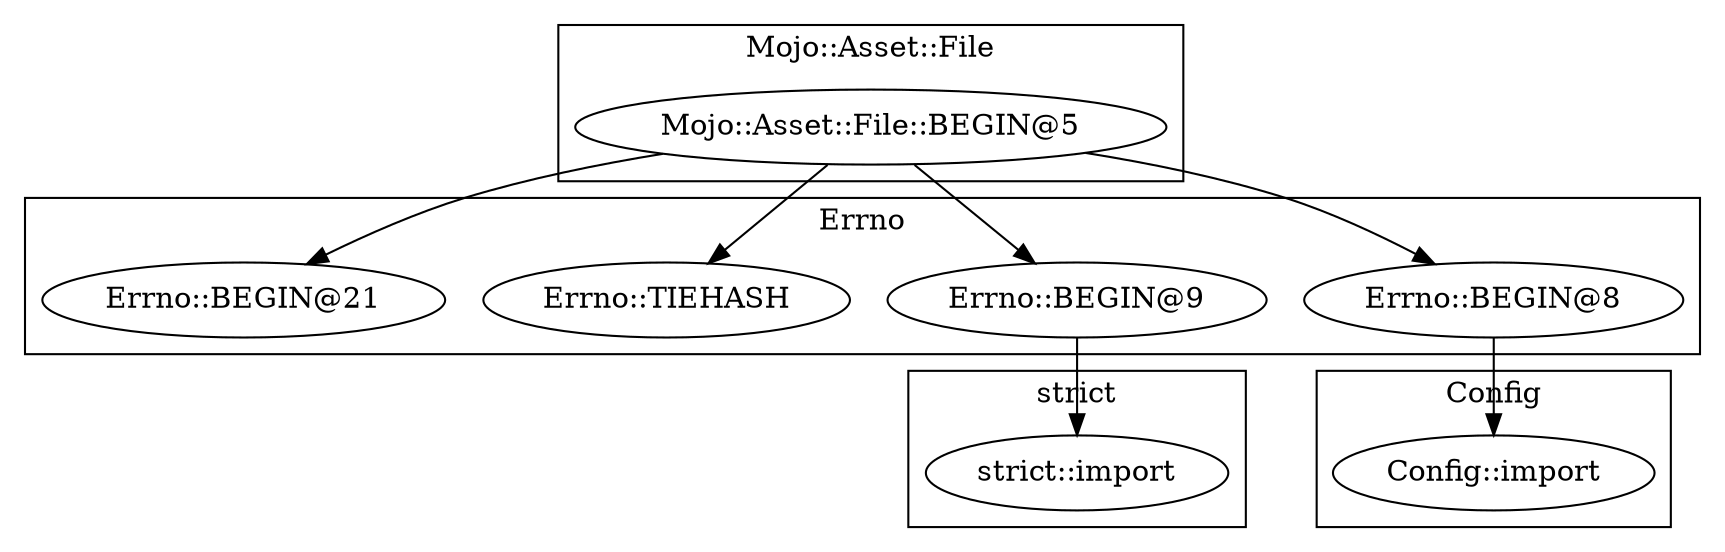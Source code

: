 digraph {
graph [overlap=false]
subgraph cluster_Config {
	label="Config";
	"Config::import";
}
subgraph cluster_Errno {
	label="Errno";
	"Errno::BEGIN@9";
	"Errno::BEGIN@8";
	"Errno::TIEHASH";
	"Errno::BEGIN@21";
}
subgraph cluster_strict {
	label="strict";
	"strict::import";
}
subgraph cluster_Mojo_Asset_File {
	label="Mojo::Asset::File";
	"Mojo::Asset::File::BEGIN@5";
}
"Mojo::Asset::File::BEGIN@5" -> "Errno::BEGIN@8";
"Errno::BEGIN@8" -> "Config::import";
"Mojo::Asset::File::BEGIN@5" -> "Errno::BEGIN@9";
"Mojo::Asset::File::BEGIN@5" -> "Errno::TIEHASH";
"Mojo::Asset::File::BEGIN@5" -> "Errno::BEGIN@21";
"Errno::BEGIN@9" -> "strict::import";
}
